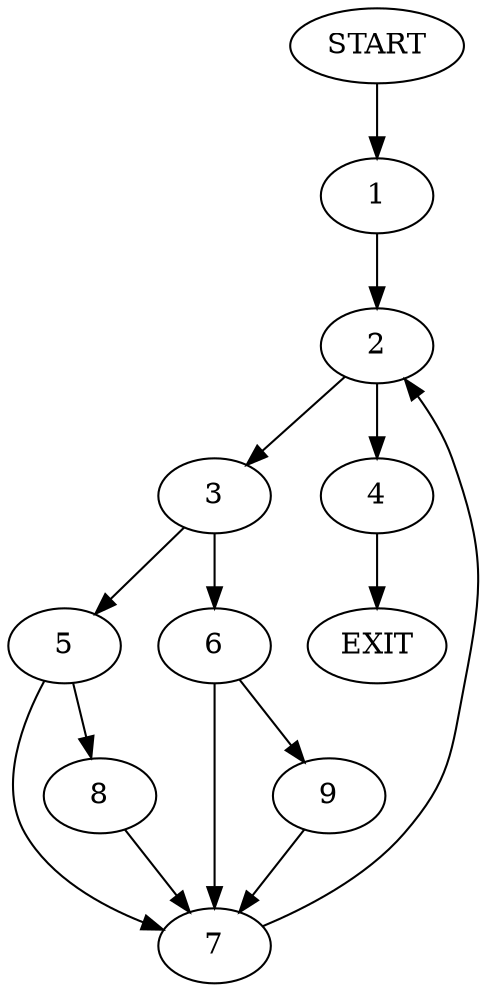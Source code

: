 digraph {
0 [label="START"]
10 [label="EXIT"]
0 -> 1
1 -> 2
2 -> 3
2 -> 4
4 -> 10
3 -> 5
3 -> 6
5 -> 7
5 -> 8
6 -> 7
6 -> 9
9 -> 7
7 -> 2
8 -> 7
}
